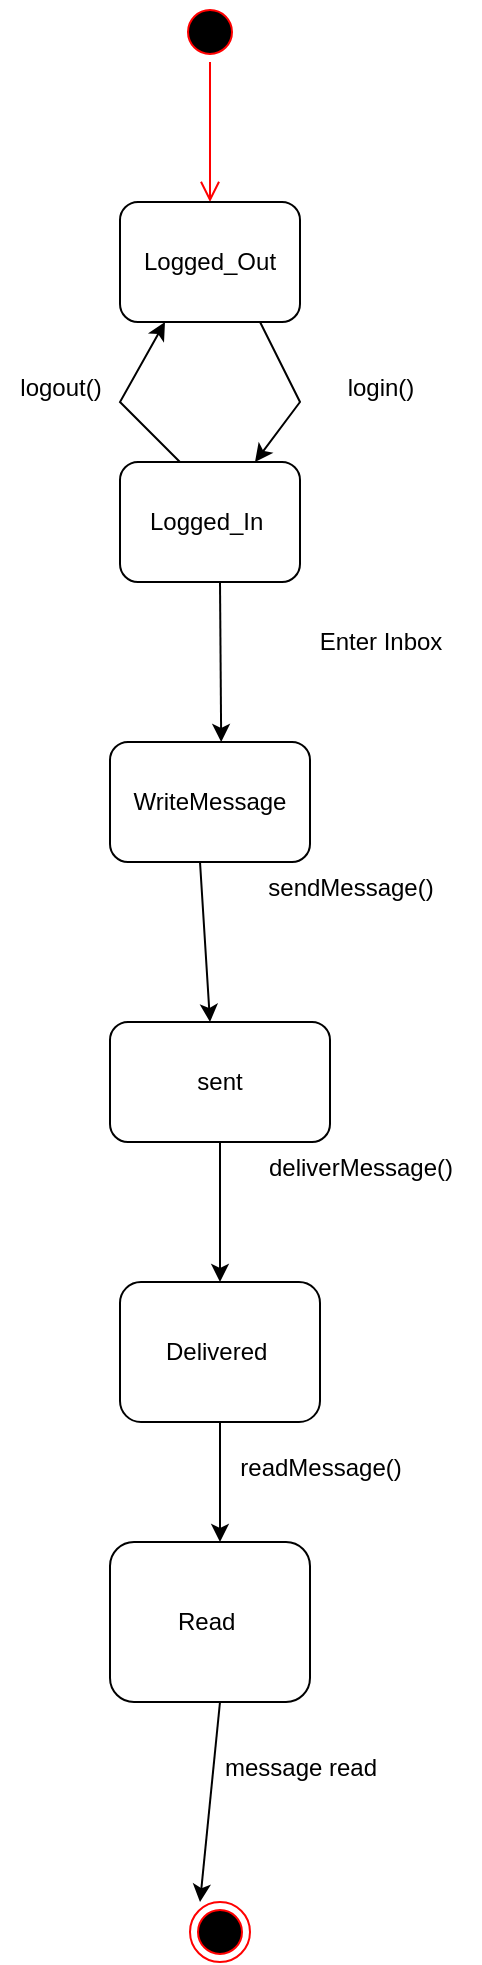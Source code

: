 <mxfile version="24.8.6">
  <diagram id="C5RBs43oDa-KdzZeNtuy" name="Page-1">
    <mxGraphModel dx="1695" dy="1051" grid="1" gridSize="10" guides="1" tooltips="1" connect="1" arrows="1" fold="1" page="1" pageScale="1" pageWidth="827" pageHeight="1169" math="0" shadow="0">
      <root>
        <mxCell id="WIyWlLk6GJQsqaUBKTNV-0" />
        <mxCell id="WIyWlLk6GJQsqaUBKTNV-1" parent="WIyWlLk6GJQsqaUBKTNV-0" />
        <mxCell id="ChVXrBqrEHMdO8lqSGDM-0" value="" style="ellipse;html=1;shape=startState;fillColor=#000000;strokeColor=#ff0000;" parent="WIyWlLk6GJQsqaUBKTNV-1" vertex="1">
          <mxGeometry x="430" y="30" width="30" height="30" as="geometry" />
        </mxCell>
        <mxCell id="ChVXrBqrEHMdO8lqSGDM-1" value="" style="edgeStyle=orthogonalEdgeStyle;html=1;verticalAlign=bottom;endArrow=open;endSize=8;strokeColor=#ff0000;rounded=0;" parent="WIyWlLk6GJQsqaUBKTNV-1" source="ChVXrBqrEHMdO8lqSGDM-0" edge="1">
          <mxGeometry relative="1" as="geometry">
            <mxPoint x="445" y="130" as="targetPoint" />
          </mxGeometry>
        </mxCell>
        <mxCell id="ChVXrBqrEHMdO8lqSGDM-4" value="Logged_Out" style="rounded=1;whiteSpace=wrap;html=1;" parent="WIyWlLk6GJQsqaUBKTNV-1" vertex="1">
          <mxGeometry x="400" y="130" width="90" height="60" as="geometry" />
        </mxCell>
        <mxCell id="ChVXrBqrEHMdO8lqSGDM-9" value="Logged_In&amp;nbsp;" style="rounded=1;whiteSpace=wrap;html=1;" parent="WIyWlLk6GJQsqaUBKTNV-1" vertex="1">
          <mxGeometry x="400" y="260" width="90" height="60" as="geometry" />
        </mxCell>
        <mxCell id="ChVXrBqrEHMdO8lqSGDM-10" value="" style="endArrow=classic;html=1;rounded=0;entryX=0.25;entryY=1;entryDx=0;entryDy=0;exitX=0.333;exitY=0;exitDx=0;exitDy=0;exitPerimeter=0;" parent="WIyWlLk6GJQsqaUBKTNV-1" source="ChVXrBqrEHMdO8lqSGDM-9" target="ChVXrBqrEHMdO8lqSGDM-4" edge="1">
          <mxGeometry width="50" height="50" relative="1" as="geometry">
            <mxPoint x="423" y="250" as="sourcePoint" />
            <mxPoint x="500" y="280" as="targetPoint" />
            <Array as="points">
              <mxPoint x="400" y="230" />
            </Array>
          </mxGeometry>
        </mxCell>
        <mxCell id="ChVXrBqrEHMdO8lqSGDM-11" value="logout()" style="text;html=1;align=center;verticalAlign=middle;resizable=0;points=[];autosize=1;strokeColor=none;fillColor=none;" parent="WIyWlLk6GJQsqaUBKTNV-1" vertex="1">
          <mxGeometry x="340" y="208" width="60" height="30" as="geometry" />
        </mxCell>
        <mxCell id="ChVXrBqrEHMdO8lqSGDM-12" value="" style="endArrow=classic;html=1;rounded=0;exitX=0.778;exitY=1;exitDx=0;exitDy=0;exitPerimeter=0;entryX=0.75;entryY=0;entryDx=0;entryDy=0;" parent="WIyWlLk6GJQsqaUBKTNV-1" source="ChVXrBqrEHMdO8lqSGDM-4" target="ChVXrBqrEHMdO8lqSGDM-9" edge="1">
          <mxGeometry width="50" height="50" relative="1" as="geometry">
            <mxPoint x="450" y="330" as="sourcePoint" />
            <mxPoint x="570" y="390" as="targetPoint" />
            <Array as="points">
              <mxPoint x="490" y="230" />
            </Array>
          </mxGeometry>
        </mxCell>
        <mxCell id="ChVXrBqrEHMdO8lqSGDM-13" value="login()" style="text;html=1;align=center;verticalAlign=middle;resizable=0;points=[];autosize=1;strokeColor=none;fillColor=none;" parent="WIyWlLk6GJQsqaUBKTNV-1" vertex="1">
          <mxGeometry x="500" y="208" width="60" height="30" as="geometry" />
        </mxCell>
        <mxCell id="ChVXrBqrEHMdO8lqSGDM-14" value="sent" style="rounded=1;whiteSpace=wrap;html=1;" parent="WIyWlLk6GJQsqaUBKTNV-1" vertex="1">
          <mxGeometry x="395" y="540" width="110" height="60" as="geometry" />
        </mxCell>
        <mxCell id="ChVXrBqrEHMdO8lqSGDM-15" value="WriteMessage" style="rounded=1;whiteSpace=wrap;html=1;" parent="WIyWlLk6GJQsqaUBKTNV-1" vertex="1">
          <mxGeometry x="395" y="400" width="100" height="60" as="geometry" />
        </mxCell>
        <mxCell id="ChVXrBqrEHMdO8lqSGDM-19" value="" style="endArrow=classic;html=1;rounded=0;entryX=0.556;entryY=0;entryDx=0;entryDy=0;entryPerimeter=0;" parent="WIyWlLk6GJQsqaUBKTNV-1" target="ChVXrBqrEHMdO8lqSGDM-15" edge="1">
          <mxGeometry width="50" height="50" relative="1" as="geometry">
            <mxPoint x="450" y="320" as="sourcePoint" />
            <mxPoint x="500" y="280" as="targetPoint" />
          </mxGeometry>
        </mxCell>
        <mxCell id="ChVXrBqrEHMdO8lqSGDM-23" value="" style="ellipse;html=1;shape=endState;fillColor=#000000;strokeColor=#ff0000;" parent="WIyWlLk6GJQsqaUBKTNV-1" vertex="1">
          <mxGeometry x="435" y="980" width="30" height="30" as="geometry" />
        </mxCell>
        <mxCell id="cs_Ru20W0b7ddQKjLEaM-0" value="&lt;div&gt;Enter Inbox&lt;/div&gt;" style="text;html=1;align=center;verticalAlign=middle;resizable=0;points=[];autosize=1;strokeColor=none;fillColor=none;" parent="WIyWlLk6GJQsqaUBKTNV-1" vertex="1">
          <mxGeometry x="490" y="335" width="80" height="30" as="geometry" />
        </mxCell>
        <mxCell id="zGVyQx5eE9mB7A7dWW88-1" value="" style="endArrow=classic;html=1;rounded=0;exitX=0.45;exitY=1;exitDx=0;exitDy=0;exitPerimeter=0;" edge="1" parent="WIyWlLk6GJQsqaUBKTNV-1" source="ChVXrBqrEHMdO8lqSGDM-15">
          <mxGeometry width="50" height="50" relative="1" as="geometry">
            <mxPoint x="450" y="470" as="sourcePoint" />
            <mxPoint x="445" y="540" as="targetPoint" />
          </mxGeometry>
        </mxCell>
        <mxCell id="zGVyQx5eE9mB7A7dWW88-2" value="sendMessage()" style="text;html=1;align=center;verticalAlign=middle;resizable=0;points=[];autosize=1;strokeColor=none;fillColor=none;" vertex="1" parent="WIyWlLk6GJQsqaUBKTNV-1">
          <mxGeometry x="460" y="458" width="110" height="30" as="geometry" />
        </mxCell>
        <mxCell id="zGVyQx5eE9mB7A7dWW88-3" value="Delivered&amp;nbsp;" style="rounded=1;whiteSpace=wrap;html=1;" vertex="1" parent="WIyWlLk6GJQsqaUBKTNV-1">
          <mxGeometry x="400" y="670" width="100" height="70" as="geometry" />
        </mxCell>
        <mxCell id="zGVyQx5eE9mB7A7dWW88-4" value="" style="endArrow=classic;html=1;rounded=0;exitX=0.5;exitY=1;exitDx=0;exitDy=0;exitPerimeter=0;entryX=0.5;entryY=0;entryDx=0;entryDy=0;entryPerimeter=0;" edge="1" parent="WIyWlLk6GJQsqaUBKTNV-1" source="ChVXrBqrEHMdO8lqSGDM-14" target="zGVyQx5eE9mB7A7dWW88-3">
          <mxGeometry width="50" height="50" relative="1" as="geometry">
            <mxPoint x="300" y="660" as="sourcePoint" />
            <mxPoint x="350" y="730" as="targetPoint" />
          </mxGeometry>
        </mxCell>
        <mxCell id="zGVyQx5eE9mB7A7dWW88-5" value="deliverMessage()" style="text;html=1;align=center;verticalAlign=middle;resizable=0;points=[];autosize=1;strokeColor=none;fillColor=none;" vertex="1" parent="WIyWlLk6GJQsqaUBKTNV-1">
          <mxGeometry x="460" y="598" width="120" height="30" as="geometry" />
        </mxCell>
        <mxCell id="zGVyQx5eE9mB7A7dWW88-6" value="Read&amp;nbsp;" style="rounded=1;whiteSpace=wrap;html=1;" vertex="1" parent="WIyWlLk6GJQsqaUBKTNV-1">
          <mxGeometry x="395" y="800" width="100" height="80" as="geometry" />
        </mxCell>
        <mxCell id="zGVyQx5eE9mB7A7dWW88-7" value="" style="endArrow=classic;html=1;rounded=0;exitX=0.5;exitY=1;exitDx=0;exitDy=0;exitPerimeter=0;entryX=0.55;entryY=0;entryDx=0;entryDy=0;entryPerimeter=0;" edge="1" parent="WIyWlLk6GJQsqaUBKTNV-1" source="zGVyQx5eE9mB7A7dWW88-3" target="zGVyQx5eE9mB7A7dWW88-6">
          <mxGeometry width="50" height="50" relative="1" as="geometry">
            <mxPoint x="230" y="740" as="sourcePoint" />
            <mxPoint x="290" y="890" as="targetPoint" />
          </mxGeometry>
        </mxCell>
        <mxCell id="zGVyQx5eE9mB7A7dWW88-8" value="readMessage()" style="text;html=1;align=center;verticalAlign=middle;resizable=0;points=[];autosize=1;strokeColor=none;fillColor=none;" vertex="1" parent="WIyWlLk6GJQsqaUBKTNV-1">
          <mxGeometry x="450" y="748" width="100" height="30" as="geometry" />
        </mxCell>
        <mxCell id="zGVyQx5eE9mB7A7dWW88-9" value="" style="endArrow=classic;html=1;rounded=0;exitX=0.55;exitY=1;exitDx=0;exitDy=0;exitPerimeter=0;entryX=0.167;entryY=0;entryDx=0;entryDy=0;entryPerimeter=0;" edge="1" parent="WIyWlLk6GJQsqaUBKTNV-1" source="zGVyQx5eE9mB7A7dWW88-6" target="ChVXrBqrEHMdO8lqSGDM-23">
          <mxGeometry width="50" height="50" relative="1" as="geometry">
            <mxPoint x="230" y="740" as="sourcePoint" />
            <mxPoint x="310" y="930" as="targetPoint" />
          </mxGeometry>
        </mxCell>
        <mxCell id="zGVyQx5eE9mB7A7dWW88-10" value="message read" style="text;html=1;align=center;verticalAlign=middle;resizable=0;points=[];autosize=1;strokeColor=none;fillColor=none;" vertex="1" parent="WIyWlLk6GJQsqaUBKTNV-1">
          <mxGeometry x="440" y="898" width="100" height="30" as="geometry" />
        </mxCell>
      </root>
    </mxGraphModel>
  </diagram>
</mxfile>
